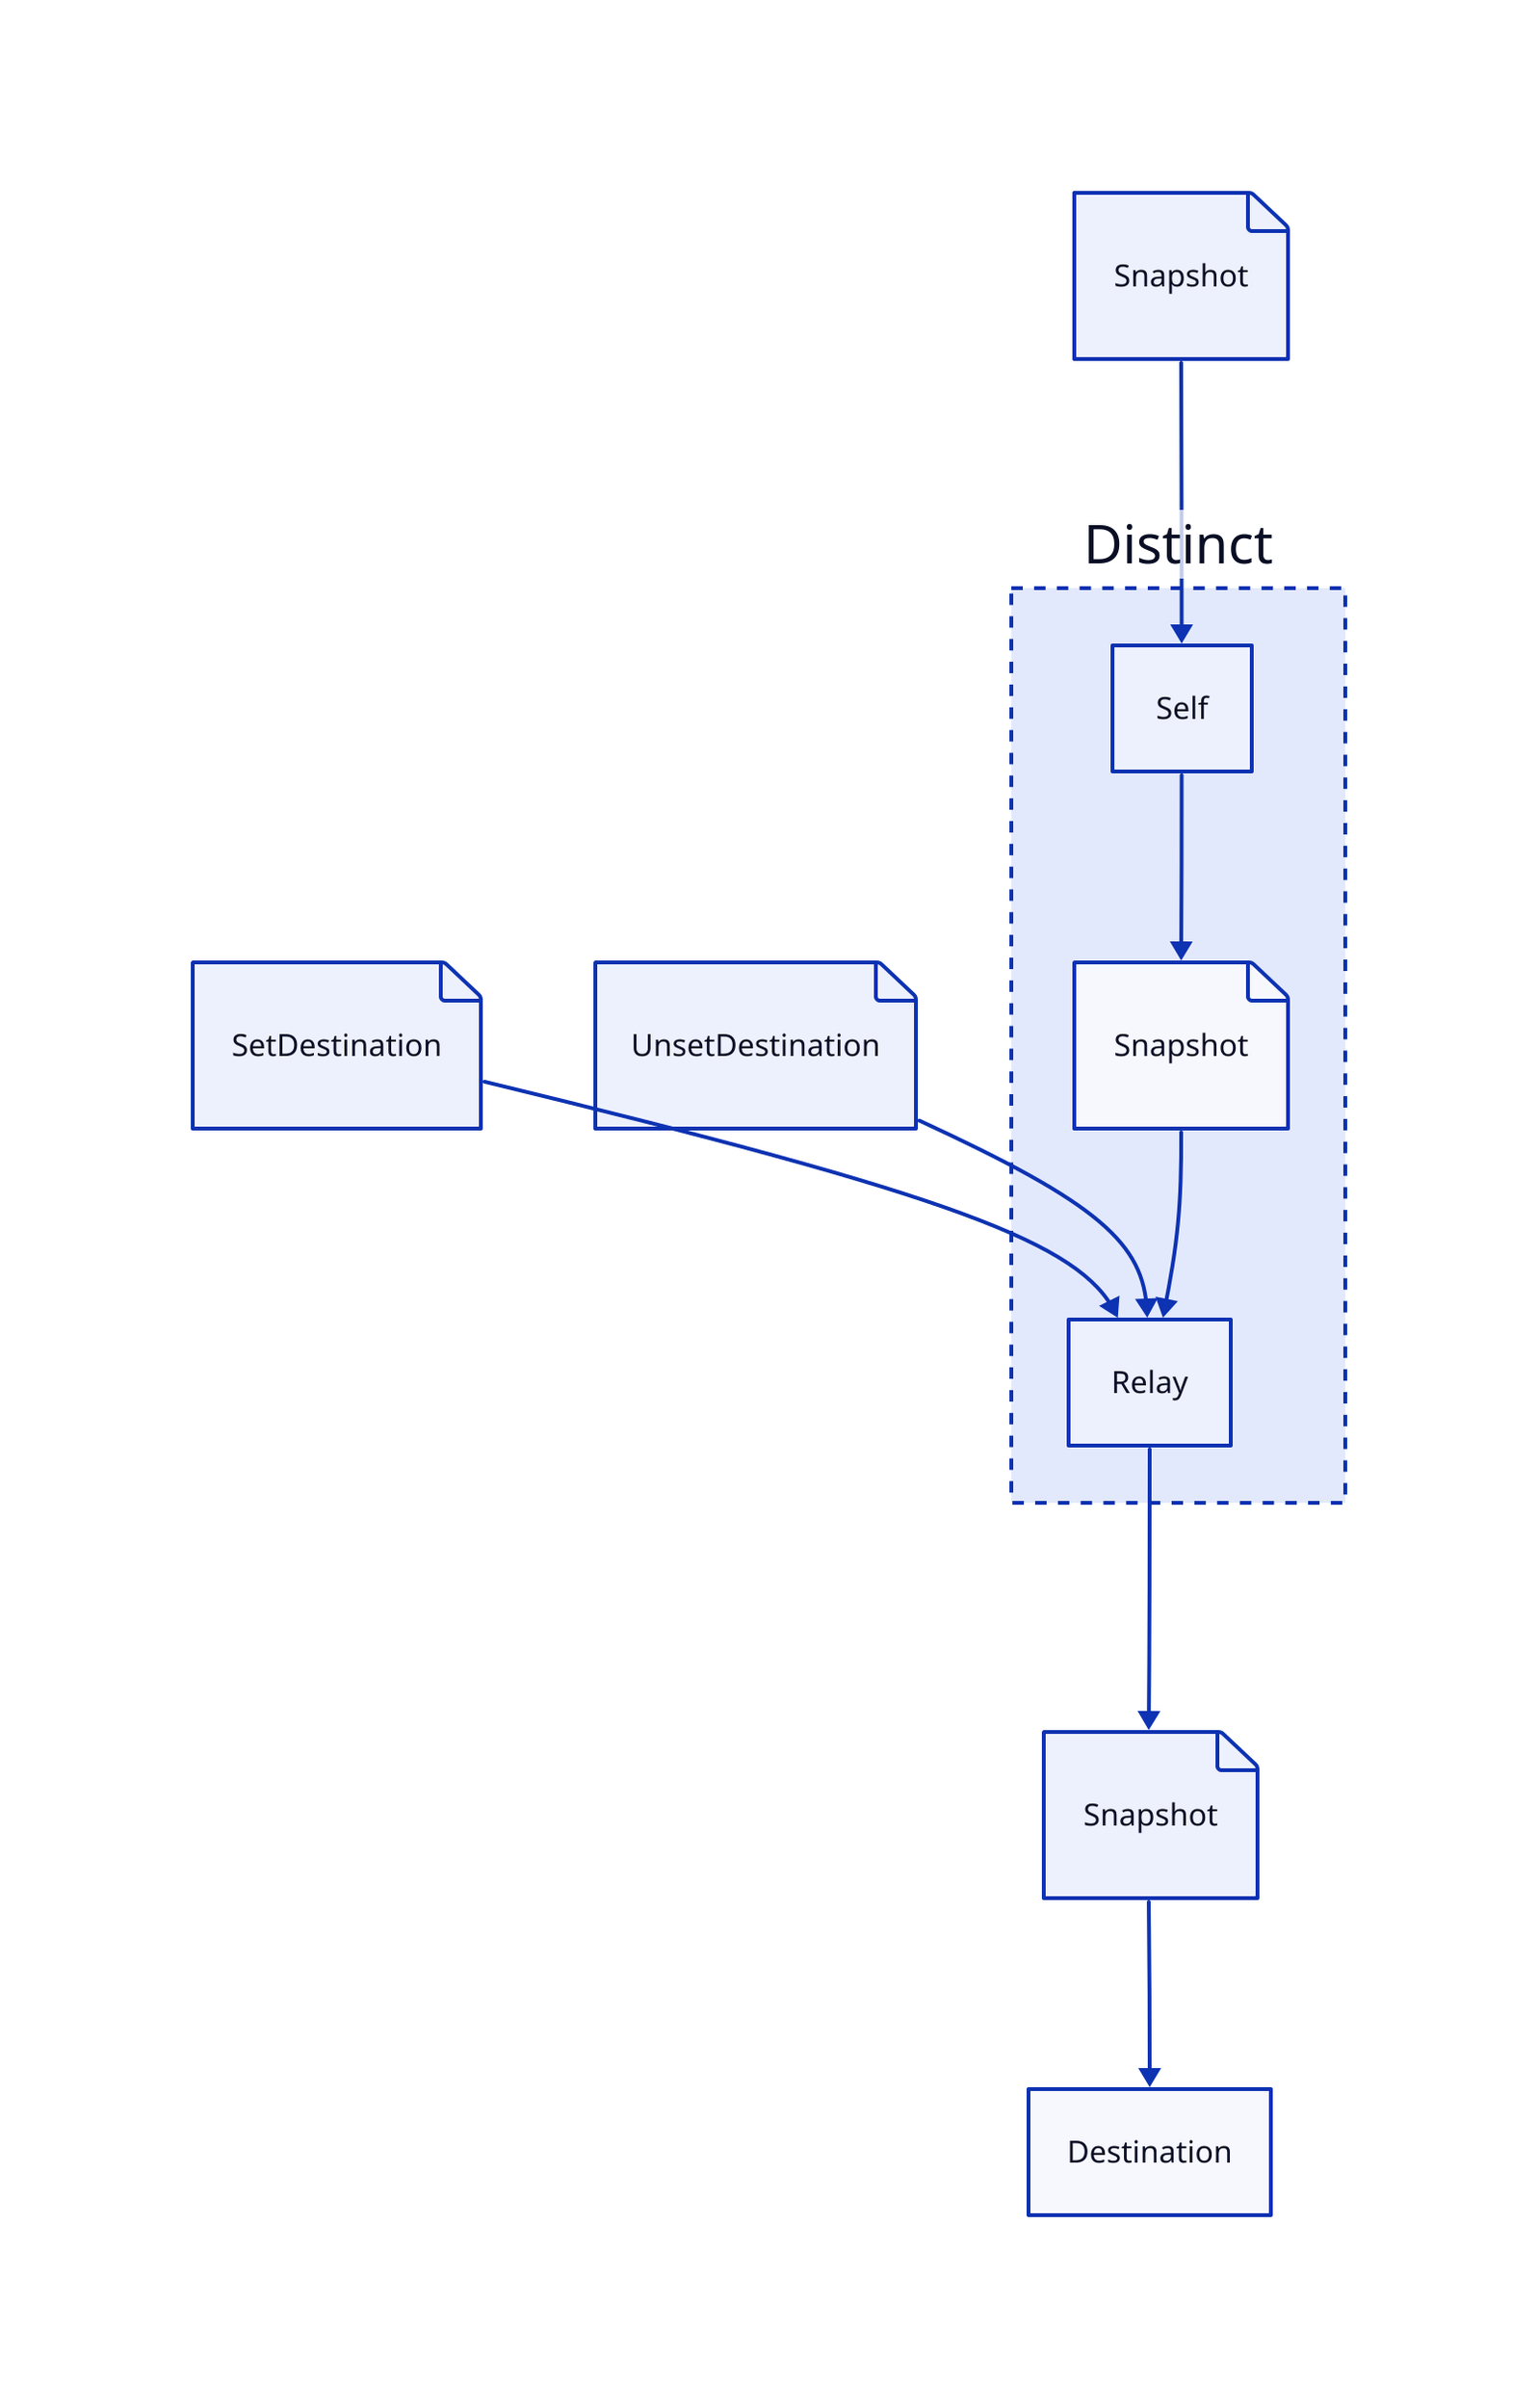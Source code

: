 classes: {
  composition: {
    style.stroke-dash: 3
  }
}

# Input messages
SetDestination: {
  shape: page
}
SetDestination -> Distinct.Relay
InputSnapshot: Snapshot {
  shape: page
}
InputSnapshot -> Distinct.Self
UnsetDestination: {
  shape: page
}
UnsetDestination -> Distinct.Relay

# Main actor
Distinct: {
  class: composition

  # Internal actors
  Relay
  Self

  Snapshot: {
    shape: page
  }
  Self -> Snapshot -> Relay
}

# Output messages
OutputMappedSnapshot: Snapshot {
  shape: page
}
Distinct.Relay -> OutputMappedSnapshot -> Destination

# Environment actors
Destination

